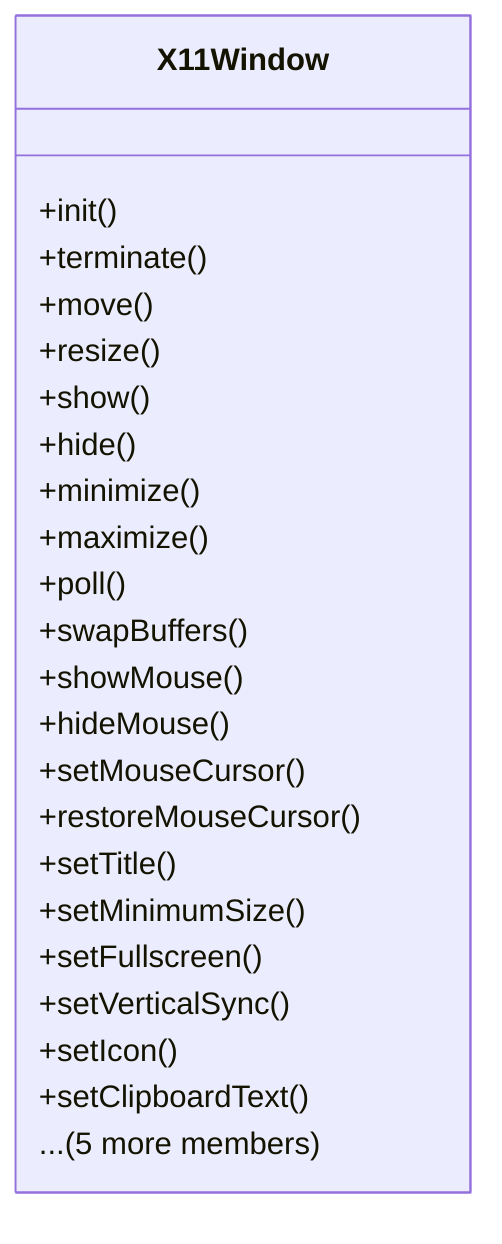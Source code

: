 classDiagram
    class X11Window {
        +init()
        +terminate()
        +move()
        +resize()
        +show()
        +hide()
        +minimize()
        +maximize()
        +poll()
        +swapBuffers()
        +showMouse()
        +hideMouse()
        +setMouseCursor()
        +restoreMouseCursor()
        +setTitle()
        +setMinimumSize()
        +setFullscreen()
        +setVerticalSync()
        +setIcon()
        +setClipboardText()
        ... (5 more members)
    }